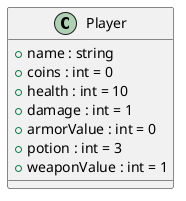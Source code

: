 @startuml
class Player {
    + name : string
    + coins : int = 0
    + health : int = 10
    + damage : int = 1
    + armorValue : int = 0
    + potion : int = 3
    + weaponValue : int = 1
}
@enduml
